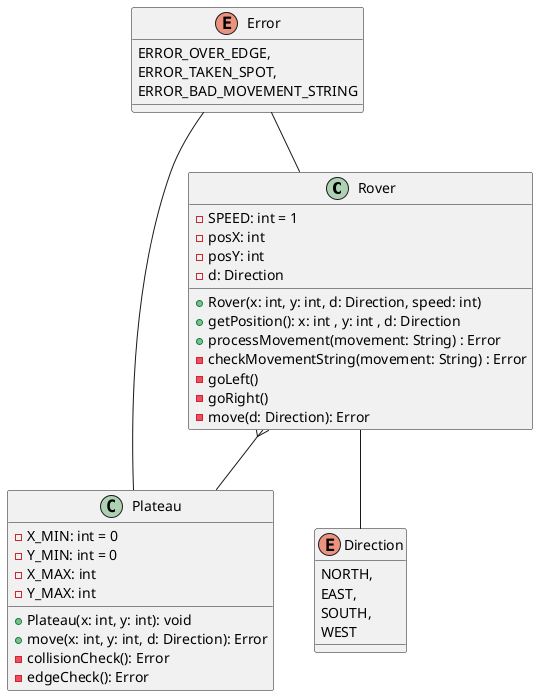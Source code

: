 @startuml
'https://plantuml.com/class-diagram

Rover }-- Plateau
Rover -- Direction

Error -- Plateau
Error -- Rover

class Plateau {
- X_MIN: int = 0
- Y_MIN: int = 0
- X_MAX: int
- Y_MAX: int

+ Plateau(x: int, y: int): void
+ move(x: int, y: int, d: Direction): Error
- collisionCheck(): Error
- edgeCheck(): Error
}

class Rover {
- SPEED: int = 1
- posX: int
- posY: int
- d: Direction

+ Rover(x: int, y: int, d: Direction, speed: int)
+ getPosition(): x: int , y: int , d: Direction
+ processMovement(movement: String) : Error
- checkMovementString(movement: String) : Error
- goLeft()
- goRight()
- move(d: Direction): Error
}

enum Error {
    ERROR_OVER_EDGE,
    ERROR_TAKEN_SPOT,
    ERROR_BAD_MOVEMENT_STRING
}

enum Direction {
NORTH,
EAST,
SOUTH,
WEST
}

@enduml